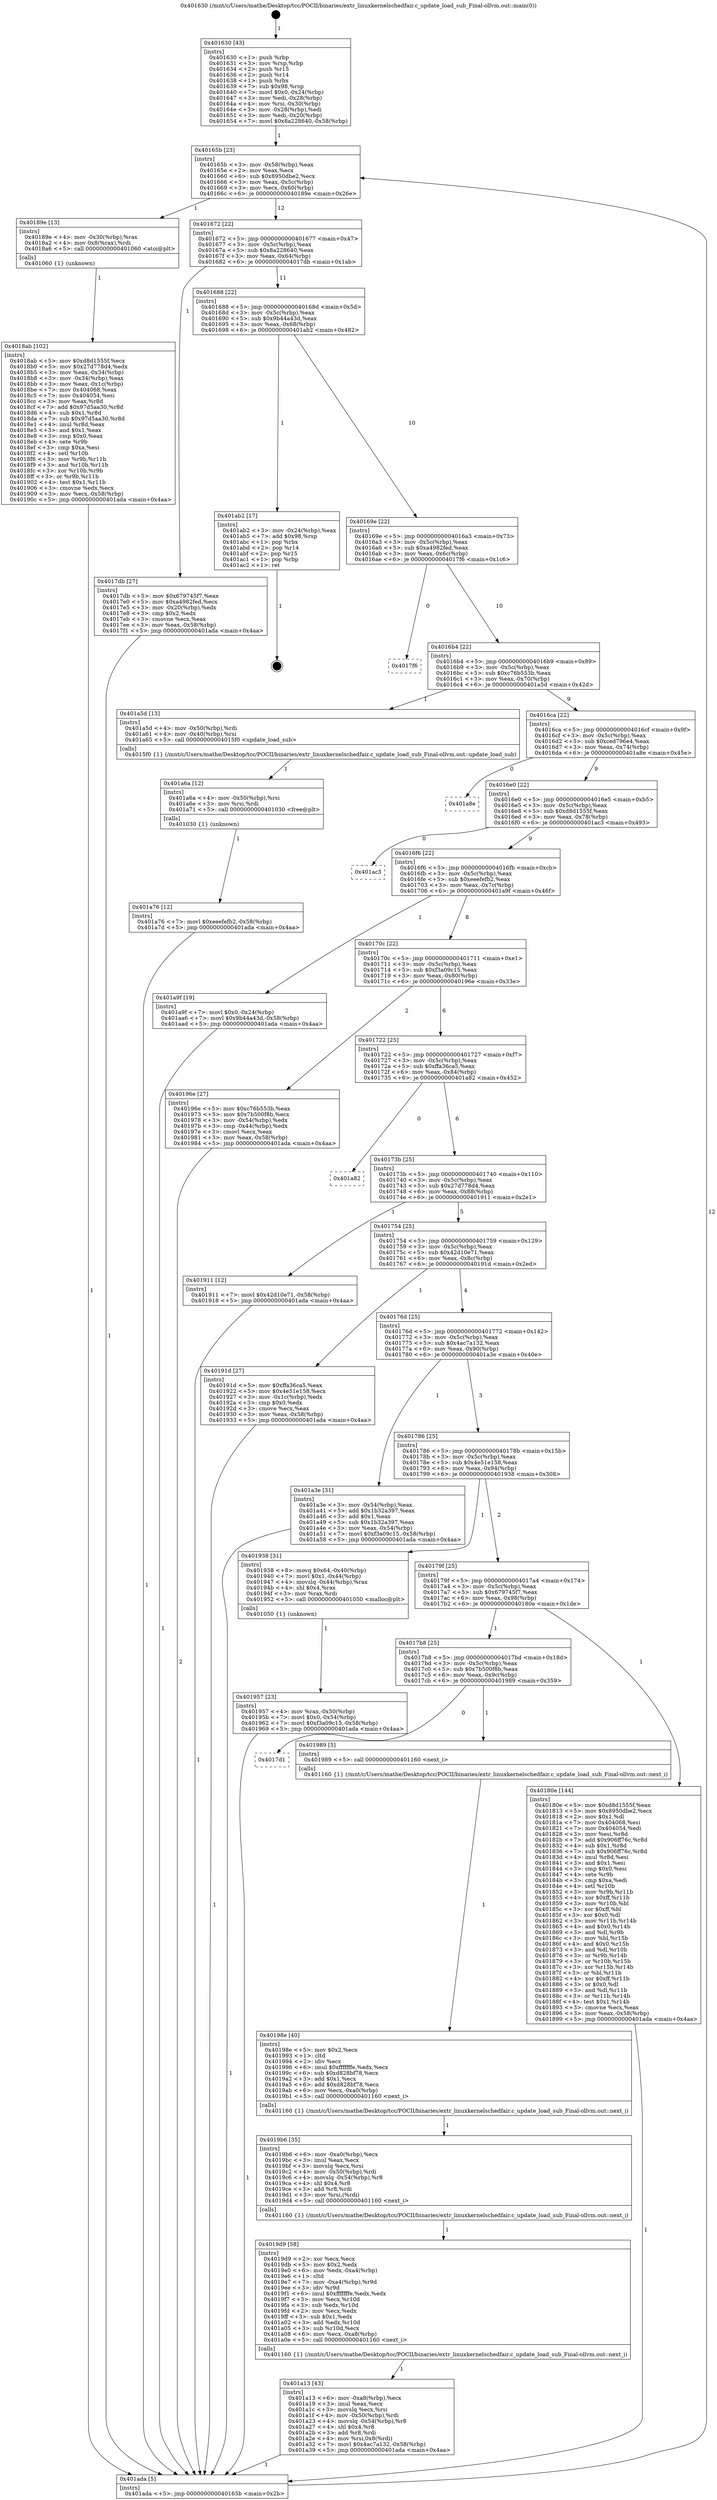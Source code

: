 digraph "0x401630" {
  label = "0x401630 (/mnt/c/Users/mathe/Desktop/tcc/POCII/binaries/extr_linuxkernelschedfair.c_update_load_sub_Final-ollvm.out::main(0))"
  labelloc = "t"
  node[shape=record]

  Entry [label="",width=0.3,height=0.3,shape=circle,fillcolor=black,style=filled]
  "0x40165b" [label="{
     0x40165b [23]\l
     | [instrs]\l
     &nbsp;&nbsp;0x40165b \<+3\>: mov -0x58(%rbp),%eax\l
     &nbsp;&nbsp;0x40165e \<+2\>: mov %eax,%ecx\l
     &nbsp;&nbsp;0x401660 \<+6\>: sub $0x8950dbe2,%ecx\l
     &nbsp;&nbsp;0x401666 \<+3\>: mov %eax,-0x5c(%rbp)\l
     &nbsp;&nbsp;0x401669 \<+3\>: mov %ecx,-0x60(%rbp)\l
     &nbsp;&nbsp;0x40166c \<+6\>: je 000000000040189e \<main+0x26e\>\l
  }"]
  "0x40189e" [label="{
     0x40189e [13]\l
     | [instrs]\l
     &nbsp;&nbsp;0x40189e \<+4\>: mov -0x30(%rbp),%rax\l
     &nbsp;&nbsp;0x4018a2 \<+4\>: mov 0x8(%rax),%rdi\l
     &nbsp;&nbsp;0x4018a6 \<+5\>: call 0000000000401060 \<atoi@plt\>\l
     | [calls]\l
     &nbsp;&nbsp;0x401060 \{1\} (unknown)\l
  }"]
  "0x401672" [label="{
     0x401672 [22]\l
     | [instrs]\l
     &nbsp;&nbsp;0x401672 \<+5\>: jmp 0000000000401677 \<main+0x47\>\l
     &nbsp;&nbsp;0x401677 \<+3\>: mov -0x5c(%rbp),%eax\l
     &nbsp;&nbsp;0x40167a \<+5\>: sub $0x8a228640,%eax\l
     &nbsp;&nbsp;0x40167f \<+3\>: mov %eax,-0x64(%rbp)\l
     &nbsp;&nbsp;0x401682 \<+6\>: je 00000000004017db \<main+0x1ab\>\l
  }"]
  Exit [label="",width=0.3,height=0.3,shape=circle,fillcolor=black,style=filled,peripheries=2]
  "0x4017db" [label="{
     0x4017db [27]\l
     | [instrs]\l
     &nbsp;&nbsp;0x4017db \<+5\>: mov $0x679745f7,%eax\l
     &nbsp;&nbsp;0x4017e0 \<+5\>: mov $0xa4982fed,%ecx\l
     &nbsp;&nbsp;0x4017e5 \<+3\>: mov -0x20(%rbp),%edx\l
     &nbsp;&nbsp;0x4017e8 \<+3\>: cmp $0x2,%edx\l
     &nbsp;&nbsp;0x4017eb \<+3\>: cmovne %ecx,%eax\l
     &nbsp;&nbsp;0x4017ee \<+3\>: mov %eax,-0x58(%rbp)\l
     &nbsp;&nbsp;0x4017f1 \<+5\>: jmp 0000000000401ada \<main+0x4aa\>\l
  }"]
  "0x401688" [label="{
     0x401688 [22]\l
     | [instrs]\l
     &nbsp;&nbsp;0x401688 \<+5\>: jmp 000000000040168d \<main+0x5d\>\l
     &nbsp;&nbsp;0x40168d \<+3\>: mov -0x5c(%rbp),%eax\l
     &nbsp;&nbsp;0x401690 \<+5\>: sub $0x9b44a43d,%eax\l
     &nbsp;&nbsp;0x401695 \<+3\>: mov %eax,-0x68(%rbp)\l
     &nbsp;&nbsp;0x401698 \<+6\>: je 0000000000401ab2 \<main+0x482\>\l
  }"]
  "0x401ada" [label="{
     0x401ada [5]\l
     | [instrs]\l
     &nbsp;&nbsp;0x401ada \<+5\>: jmp 000000000040165b \<main+0x2b\>\l
  }"]
  "0x401630" [label="{
     0x401630 [43]\l
     | [instrs]\l
     &nbsp;&nbsp;0x401630 \<+1\>: push %rbp\l
     &nbsp;&nbsp;0x401631 \<+3\>: mov %rsp,%rbp\l
     &nbsp;&nbsp;0x401634 \<+2\>: push %r15\l
     &nbsp;&nbsp;0x401636 \<+2\>: push %r14\l
     &nbsp;&nbsp;0x401638 \<+1\>: push %rbx\l
     &nbsp;&nbsp;0x401639 \<+7\>: sub $0x98,%rsp\l
     &nbsp;&nbsp;0x401640 \<+7\>: movl $0x0,-0x24(%rbp)\l
     &nbsp;&nbsp;0x401647 \<+3\>: mov %edi,-0x28(%rbp)\l
     &nbsp;&nbsp;0x40164a \<+4\>: mov %rsi,-0x30(%rbp)\l
     &nbsp;&nbsp;0x40164e \<+3\>: mov -0x28(%rbp),%edi\l
     &nbsp;&nbsp;0x401651 \<+3\>: mov %edi,-0x20(%rbp)\l
     &nbsp;&nbsp;0x401654 \<+7\>: movl $0x8a228640,-0x58(%rbp)\l
  }"]
  "0x401a76" [label="{
     0x401a76 [12]\l
     | [instrs]\l
     &nbsp;&nbsp;0x401a76 \<+7\>: movl $0xeeefefb2,-0x58(%rbp)\l
     &nbsp;&nbsp;0x401a7d \<+5\>: jmp 0000000000401ada \<main+0x4aa\>\l
  }"]
  "0x401ab2" [label="{
     0x401ab2 [17]\l
     | [instrs]\l
     &nbsp;&nbsp;0x401ab2 \<+3\>: mov -0x24(%rbp),%eax\l
     &nbsp;&nbsp;0x401ab5 \<+7\>: add $0x98,%rsp\l
     &nbsp;&nbsp;0x401abc \<+1\>: pop %rbx\l
     &nbsp;&nbsp;0x401abd \<+2\>: pop %r14\l
     &nbsp;&nbsp;0x401abf \<+2\>: pop %r15\l
     &nbsp;&nbsp;0x401ac1 \<+1\>: pop %rbp\l
     &nbsp;&nbsp;0x401ac2 \<+1\>: ret\l
  }"]
  "0x40169e" [label="{
     0x40169e [22]\l
     | [instrs]\l
     &nbsp;&nbsp;0x40169e \<+5\>: jmp 00000000004016a3 \<main+0x73\>\l
     &nbsp;&nbsp;0x4016a3 \<+3\>: mov -0x5c(%rbp),%eax\l
     &nbsp;&nbsp;0x4016a6 \<+5\>: sub $0xa4982fed,%eax\l
     &nbsp;&nbsp;0x4016ab \<+3\>: mov %eax,-0x6c(%rbp)\l
     &nbsp;&nbsp;0x4016ae \<+6\>: je 00000000004017f6 \<main+0x1c6\>\l
  }"]
  "0x401a6a" [label="{
     0x401a6a [12]\l
     | [instrs]\l
     &nbsp;&nbsp;0x401a6a \<+4\>: mov -0x50(%rbp),%rsi\l
     &nbsp;&nbsp;0x401a6e \<+3\>: mov %rsi,%rdi\l
     &nbsp;&nbsp;0x401a71 \<+5\>: call 0000000000401030 \<free@plt\>\l
     | [calls]\l
     &nbsp;&nbsp;0x401030 \{1\} (unknown)\l
  }"]
  "0x4017f6" [label="{
     0x4017f6\l
  }", style=dashed]
  "0x4016b4" [label="{
     0x4016b4 [22]\l
     | [instrs]\l
     &nbsp;&nbsp;0x4016b4 \<+5\>: jmp 00000000004016b9 \<main+0x89\>\l
     &nbsp;&nbsp;0x4016b9 \<+3\>: mov -0x5c(%rbp),%eax\l
     &nbsp;&nbsp;0x4016bc \<+5\>: sub $0xc76b553b,%eax\l
     &nbsp;&nbsp;0x4016c1 \<+3\>: mov %eax,-0x70(%rbp)\l
     &nbsp;&nbsp;0x4016c4 \<+6\>: je 0000000000401a5d \<main+0x42d\>\l
  }"]
  "0x401a13" [label="{
     0x401a13 [43]\l
     | [instrs]\l
     &nbsp;&nbsp;0x401a13 \<+6\>: mov -0xa8(%rbp),%ecx\l
     &nbsp;&nbsp;0x401a19 \<+3\>: imul %eax,%ecx\l
     &nbsp;&nbsp;0x401a1c \<+3\>: movslq %ecx,%rsi\l
     &nbsp;&nbsp;0x401a1f \<+4\>: mov -0x50(%rbp),%rdi\l
     &nbsp;&nbsp;0x401a23 \<+4\>: movslq -0x54(%rbp),%r8\l
     &nbsp;&nbsp;0x401a27 \<+4\>: shl $0x4,%r8\l
     &nbsp;&nbsp;0x401a2b \<+3\>: add %r8,%rdi\l
     &nbsp;&nbsp;0x401a2e \<+4\>: mov %rsi,0x8(%rdi)\l
     &nbsp;&nbsp;0x401a32 \<+7\>: movl $0x4ac7a132,-0x58(%rbp)\l
     &nbsp;&nbsp;0x401a39 \<+5\>: jmp 0000000000401ada \<main+0x4aa\>\l
  }"]
  "0x401a5d" [label="{
     0x401a5d [13]\l
     | [instrs]\l
     &nbsp;&nbsp;0x401a5d \<+4\>: mov -0x50(%rbp),%rdi\l
     &nbsp;&nbsp;0x401a61 \<+4\>: mov -0x40(%rbp),%rsi\l
     &nbsp;&nbsp;0x401a65 \<+5\>: call 00000000004015f0 \<update_load_sub\>\l
     | [calls]\l
     &nbsp;&nbsp;0x4015f0 \{1\} (/mnt/c/Users/mathe/Desktop/tcc/POCII/binaries/extr_linuxkernelschedfair.c_update_load_sub_Final-ollvm.out::update_load_sub)\l
  }"]
  "0x4016ca" [label="{
     0x4016ca [22]\l
     | [instrs]\l
     &nbsp;&nbsp;0x4016ca \<+5\>: jmp 00000000004016cf \<main+0x9f\>\l
     &nbsp;&nbsp;0x4016cf \<+3\>: mov -0x5c(%rbp),%eax\l
     &nbsp;&nbsp;0x4016d2 \<+5\>: sub $0xced796e4,%eax\l
     &nbsp;&nbsp;0x4016d7 \<+3\>: mov %eax,-0x74(%rbp)\l
     &nbsp;&nbsp;0x4016da \<+6\>: je 0000000000401a8e \<main+0x45e\>\l
  }"]
  "0x4019d9" [label="{
     0x4019d9 [58]\l
     | [instrs]\l
     &nbsp;&nbsp;0x4019d9 \<+2\>: xor %ecx,%ecx\l
     &nbsp;&nbsp;0x4019db \<+5\>: mov $0x2,%edx\l
     &nbsp;&nbsp;0x4019e0 \<+6\>: mov %edx,-0xa4(%rbp)\l
     &nbsp;&nbsp;0x4019e6 \<+1\>: cltd\l
     &nbsp;&nbsp;0x4019e7 \<+7\>: mov -0xa4(%rbp),%r9d\l
     &nbsp;&nbsp;0x4019ee \<+3\>: idiv %r9d\l
     &nbsp;&nbsp;0x4019f1 \<+6\>: imul $0xfffffffe,%edx,%edx\l
     &nbsp;&nbsp;0x4019f7 \<+3\>: mov %ecx,%r10d\l
     &nbsp;&nbsp;0x4019fa \<+3\>: sub %edx,%r10d\l
     &nbsp;&nbsp;0x4019fd \<+2\>: mov %ecx,%edx\l
     &nbsp;&nbsp;0x4019ff \<+3\>: sub $0x1,%edx\l
     &nbsp;&nbsp;0x401a02 \<+3\>: add %edx,%r10d\l
     &nbsp;&nbsp;0x401a05 \<+3\>: sub %r10d,%ecx\l
     &nbsp;&nbsp;0x401a08 \<+6\>: mov %ecx,-0xa8(%rbp)\l
     &nbsp;&nbsp;0x401a0e \<+5\>: call 0000000000401160 \<next_i\>\l
     | [calls]\l
     &nbsp;&nbsp;0x401160 \{1\} (/mnt/c/Users/mathe/Desktop/tcc/POCII/binaries/extr_linuxkernelschedfair.c_update_load_sub_Final-ollvm.out::next_i)\l
  }"]
  "0x401a8e" [label="{
     0x401a8e\l
  }", style=dashed]
  "0x4016e0" [label="{
     0x4016e0 [22]\l
     | [instrs]\l
     &nbsp;&nbsp;0x4016e0 \<+5\>: jmp 00000000004016e5 \<main+0xb5\>\l
     &nbsp;&nbsp;0x4016e5 \<+3\>: mov -0x5c(%rbp),%eax\l
     &nbsp;&nbsp;0x4016e8 \<+5\>: sub $0xd8d1555f,%eax\l
     &nbsp;&nbsp;0x4016ed \<+3\>: mov %eax,-0x78(%rbp)\l
     &nbsp;&nbsp;0x4016f0 \<+6\>: je 0000000000401ac3 \<main+0x493\>\l
  }"]
  "0x4019b6" [label="{
     0x4019b6 [35]\l
     | [instrs]\l
     &nbsp;&nbsp;0x4019b6 \<+6\>: mov -0xa0(%rbp),%ecx\l
     &nbsp;&nbsp;0x4019bc \<+3\>: imul %eax,%ecx\l
     &nbsp;&nbsp;0x4019bf \<+3\>: movslq %ecx,%rsi\l
     &nbsp;&nbsp;0x4019c2 \<+4\>: mov -0x50(%rbp),%rdi\l
     &nbsp;&nbsp;0x4019c6 \<+4\>: movslq -0x54(%rbp),%r8\l
     &nbsp;&nbsp;0x4019ca \<+4\>: shl $0x4,%r8\l
     &nbsp;&nbsp;0x4019ce \<+3\>: add %r8,%rdi\l
     &nbsp;&nbsp;0x4019d1 \<+3\>: mov %rsi,(%rdi)\l
     &nbsp;&nbsp;0x4019d4 \<+5\>: call 0000000000401160 \<next_i\>\l
     | [calls]\l
     &nbsp;&nbsp;0x401160 \{1\} (/mnt/c/Users/mathe/Desktop/tcc/POCII/binaries/extr_linuxkernelschedfair.c_update_load_sub_Final-ollvm.out::next_i)\l
  }"]
  "0x401ac3" [label="{
     0x401ac3\l
  }", style=dashed]
  "0x4016f6" [label="{
     0x4016f6 [22]\l
     | [instrs]\l
     &nbsp;&nbsp;0x4016f6 \<+5\>: jmp 00000000004016fb \<main+0xcb\>\l
     &nbsp;&nbsp;0x4016fb \<+3\>: mov -0x5c(%rbp),%eax\l
     &nbsp;&nbsp;0x4016fe \<+5\>: sub $0xeeefefb2,%eax\l
     &nbsp;&nbsp;0x401703 \<+3\>: mov %eax,-0x7c(%rbp)\l
     &nbsp;&nbsp;0x401706 \<+6\>: je 0000000000401a9f \<main+0x46f\>\l
  }"]
  "0x40198e" [label="{
     0x40198e [40]\l
     | [instrs]\l
     &nbsp;&nbsp;0x40198e \<+5\>: mov $0x2,%ecx\l
     &nbsp;&nbsp;0x401993 \<+1\>: cltd\l
     &nbsp;&nbsp;0x401994 \<+2\>: idiv %ecx\l
     &nbsp;&nbsp;0x401996 \<+6\>: imul $0xfffffffe,%edx,%ecx\l
     &nbsp;&nbsp;0x40199c \<+6\>: sub $0xd828bf78,%ecx\l
     &nbsp;&nbsp;0x4019a2 \<+3\>: add $0x1,%ecx\l
     &nbsp;&nbsp;0x4019a5 \<+6\>: add $0xd828bf78,%ecx\l
     &nbsp;&nbsp;0x4019ab \<+6\>: mov %ecx,-0xa0(%rbp)\l
     &nbsp;&nbsp;0x4019b1 \<+5\>: call 0000000000401160 \<next_i\>\l
     | [calls]\l
     &nbsp;&nbsp;0x401160 \{1\} (/mnt/c/Users/mathe/Desktop/tcc/POCII/binaries/extr_linuxkernelschedfair.c_update_load_sub_Final-ollvm.out::next_i)\l
  }"]
  "0x401a9f" [label="{
     0x401a9f [19]\l
     | [instrs]\l
     &nbsp;&nbsp;0x401a9f \<+7\>: movl $0x0,-0x24(%rbp)\l
     &nbsp;&nbsp;0x401aa6 \<+7\>: movl $0x9b44a43d,-0x58(%rbp)\l
     &nbsp;&nbsp;0x401aad \<+5\>: jmp 0000000000401ada \<main+0x4aa\>\l
  }"]
  "0x40170c" [label="{
     0x40170c [22]\l
     | [instrs]\l
     &nbsp;&nbsp;0x40170c \<+5\>: jmp 0000000000401711 \<main+0xe1\>\l
     &nbsp;&nbsp;0x401711 \<+3\>: mov -0x5c(%rbp),%eax\l
     &nbsp;&nbsp;0x401714 \<+5\>: sub $0xf3a09c15,%eax\l
     &nbsp;&nbsp;0x401719 \<+3\>: mov %eax,-0x80(%rbp)\l
     &nbsp;&nbsp;0x40171c \<+6\>: je 000000000040196e \<main+0x33e\>\l
  }"]
  "0x4017d1" [label="{
     0x4017d1\l
  }", style=dashed]
  "0x40196e" [label="{
     0x40196e [27]\l
     | [instrs]\l
     &nbsp;&nbsp;0x40196e \<+5\>: mov $0xc76b553b,%eax\l
     &nbsp;&nbsp;0x401973 \<+5\>: mov $0x7b500f8b,%ecx\l
     &nbsp;&nbsp;0x401978 \<+3\>: mov -0x54(%rbp),%edx\l
     &nbsp;&nbsp;0x40197b \<+3\>: cmp -0x44(%rbp),%edx\l
     &nbsp;&nbsp;0x40197e \<+3\>: cmovl %ecx,%eax\l
     &nbsp;&nbsp;0x401981 \<+3\>: mov %eax,-0x58(%rbp)\l
     &nbsp;&nbsp;0x401984 \<+5\>: jmp 0000000000401ada \<main+0x4aa\>\l
  }"]
  "0x401722" [label="{
     0x401722 [25]\l
     | [instrs]\l
     &nbsp;&nbsp;0x401722 \<+5\>: jmp 0000000000401727 \<main+0xf7\>\l
     &nbsp;&nbsp;0x401727 \<+3\>: mov -0x5c(%rbp),%eax\l
     &nbsp;&nbsp;0x40172a \<+5\>: sub $0xffa36ca5,%eax\l
     &nbsp;&nbsp;0x40172f \<+6\>: mov %eax,-0x84(%rbp)\l
     &nbsp;&nbsp;0x401735 \<+6\>: je 0000000000401a82 \<main+0x452\>\l
  }"]
  "0x401989" [label="{
     0x401989 [5]\l
     | [instrs]\l
     &nbsp;&nbsp;0x401989 \<+5\>: call 0000000000401160 \<next_i\>\l
     | [calls]\l
     &nbsp;&nbsp;0x401160 \{1\} (/mnt/c/Users/mathe/Desktop/tcc/POCII/binaries/extr_linuxkernelschedfair.c_update_load_sub_Final-ollvm.out::next_i)\l
  }"]
  "0x401a82" [label="{
     0x401a82\l
  }", style=dashed]
  "0x40173b" [label="{
     0x40173b [25]\l
     | [instrs]\l
     &nbsp;&nbsp;0x40173b \<+5\>: jmp 0000000000401740 \<main+0x110\>\l
     &nbsp;&nbsp;0x401740 \<+3\>: mov -0x5c(%rbp),%eax\l
     &nbsp;&nbsp;0x401743 \<+5\>: sub $0x27d778d4,%eax\l
     &nbsp;&nbsp;0x401748 \<+6\>: mov %eax,-0x88(%rbp)\l
     &nbsp;&nbsp;0x40174e \<+6\>: je 0000000000401911 \<main+0x2e1\>\l
  }"]
  "0x401957" [label="{
     0x401957 [23]\l
     | [instrs]\l
     &nbsp;&nbsp;0x401957 \<+4\>: mov %rax,-0x50(%rbp)\l
     &nbsp;&nbsp;0x40195b \<+7\>: movl $0x0,-0x54(%rbp)\l
     &nbsp;&nbsp;0x401962 \<+7\>: movl $0xf3a09c15,-0x58(%rbp)\l
     &nbsp;&nbsp;0x401969 \<+5\>: jmp 0000000000401ada \<main+0x4aa\>\l
  }"]
  "0x401911" [label="{
     0x401911 [12]\l
     | [instrs]\l
     &nbsp;&nbsp;0x401911 \<+7\>: movl $0x42d10e71,-0x58(%rbp)\l
     &nbsp;&nbsp;0x401918 \<+5\>: jmp 0000000000401ada \<main+0x4aa\>\l
  }"]
  "0x401754" [label="{
     0x401754 [25]\l
     | [instrs]\l
     &nbsp;&nbsp;0x401754 \<+5\>: jmp 0000000000401759 \<main+0x129\>\l
     &nbsp;&nbsp;0x401759 \<+3\>: mov -0x5c(%rbp),%eax\l
     &nbsp;&nbsp;0x40175c \<+5\>: sub $0x42d10e71,%eax\l
     &nbsp;&nbsp;0x401761 \<+6\>: mov %eax,-0x8c(%rbp)\l
     &nbsp;&nbsp;0x401767 \<+6\>: je 000000000040191d \<main+0x2ed\>\l
  }"]
  "0x4018ab" [label="{
     0x4018ab [102]\l
     | [instrs]\l
     &nbsp;&nbsp;0x4018ab \<+5\>: mov $0xd8d1555f,%ecx\l
     &nbsp;&nbsp;0x4018b0 \<+5\>: mov $0x27d778d4,%edx\l
     &nbsp;&nbsp;0x4018b5 \<+3\>: mov %eax,-0x34(%rbp)\l
     &nbsp;&nbsp;0x4018b8 \<+3\>: mov -0x34(%rbp),%eax\l
     &nbsp;&nbsp;0x4018bb \<+3\>: mov %eax,-0x1c(%rbp)\l
     &nbsp;&nbsp;0x4018be \<+7\>: mov 0x404068,%eax\l
     &nbsp;&nbsp;0x4018c5 \<+7\>: mov 0x404054,%esi\l
     &nbsp;&nbsp;0x4018cc \<+3\>: mov %eax,%r8d\l
     &nbsp;&nbsp;0x4018cf \<+7\>: add $0x97d5aa30,%r8d\l
     &nbsp;&nbsp;0x4018d6 \<+4\>: sub $0x1,%r8d\l
     &nbsp;&nbsp;0x4018da \<+7\>: sub $0x97d5aa30,%r8d\l
     &nbsp;&nbsp;0x4018e1 \<+4\>: imul %r8d,%eax\l
     &nbsp;&nbsp;0x4018e5 \<+3\>: and $0x1,%eax\l
     &nbsp;&nbsp;0x4018e8 \<+3\>: cmp $0x0,%eax\l
     &nbsp;&nbsp;0x4018eb \<+4\>: sete %r9b\l
     &nbsp;&nbsp;0x4018ef \<+3\>: cmp $0xa,%esi\l
     &nbsp;&nbsp;0x4018f2 \<+4\>: setl %r10b\l
     &nbsp;&nbsp;0x4018f6 \<+3\>: mov %r9b,%r11b\l
     &nbsp;&nbsp;0x4018f9 \<+3\>: and %r10b,%r11b\l
     &nbsp;&nbsp;0x4018fc \<+3\>: xor %r10b,%r9b\l
     &nbsp;&nbsp;0x4018ff \<+3\>: or %r9b,%r11b\l
     &nbsp;&nbsp;0x401902 \<+4\>: test $0x1,%r11b\l
     &nbsp;&nbsp;0x401906 \<+3\>: cmovne %edx,%ecx\l
     &nbsp;&nbsp;0x401909 \<+3\>: mov %ecx,-0x58(%rbp)\l
     &nbsp;&nbsp;0x40190c \<+5\>: jmp 0000000000401ada \<main+0x4aa\>\l
  }"]
  "0x40191d" [label="{
     0x40191d [27]\l
     | [instrs]\l
     &nbsp;&nbsp;0x40191d \<+5\>: mov $0xffa36ca5,%eax\l
     &nbsp;&nbsp;0x401922 \<+5\>: mov $0x4e51e158,%ecx\l
     &nbsp;&nbsp;0x401927 \<+3\>: mov -0x1c(%rbp),%edx\l
     &nbsp;&nbsp;0x40192a \<+3\>: cmp $0x0,%edx\l
     &nbsp;&nbsp;0x40192d \<+3\>: cmove %ecx,%eax\l
     &nbsp;&nbsp;0x401930 \<+3\>: mov %eax,-0x58(%rbp)\l
     &nbsp;&nbsp;0x401933 \<+5\>: jmp 0000000000401ada \<main+0x4aa\>\l
  }"]
  "0x40176d" [label="{
     0x40176d [25]\l
     | [instrs]\l
     &nbsp;&nbsp;0x40176d \<+5\>: jmp 0000000000401772 \<main+0x142\>\l
     &nbsp;&nbsp;0x401772 \<+3\>: mov -0x5c(%rbp),%eax\l
     &nbsp;&nbsp;0x401775 \<+5\>: sub $0x4ac7a132,%eax\l
     &nbsp;&nbsp;0x40177a \<+6\>: mov %eax,-0x90(%rbp)\l
     &nbsp;&nbsp;0x401780 \<+6\>: je 0000000000401a3e \<main+0x40e\>\l
  }"]
  "0x4017b8" [label="{
     0x4017b8 [25]\l
     | [instrs]\l
     &nbsp;&nbsp;0x4017b8 \<+5\>: jmp 00000000004017bd \<main+0x18d\>\l
     &nbsp;&nbsp;0x4017bd \<+3\>: mov -0x5c(%rbp),%eax\l
     &nbsp;&nbsp;0x4017c0 \<+5\>: sub $0x7b500f8b,%eax\l
     &nbsp;&nbsp;0x4017c5 \<+6\>: mov %eax,-0x9c(%rbp)\l
     &nbsp;&nbsp;0x4017cb \<+6\>: je 0000000000401989 \<main+0x359\>\l
  }"]
  "0x401a3e" [label="{
     0x401a3e [31]\l
     | [instrs]\l
     &nbsp;&nbsp;0x401a3e \<+3\>: mov -0x54(%rbp),%eax\l
     &nbsp;&nbsp;0x401a41 \<+5\>: add $0x1b32a397,%eax\l
     &nbsp;&nbsp;0x401a46 \<+3\>: add $0x1,%eax\l
     &nbsp;&nbsp;0x401a49 \<+5\>: sub $0x1b32a397,%eax\l
     &nbsp;&nbsp;0x401a4e \<+3\>: mov %eax,-0x54(%rbp)\l
     &nbsp;&nbsp;0x401a51 \<+7\>: movl $0xf3a09c15,-0x58(%rbp)\l
     &nbsp;&nbsp;0x401a58 \<+5\>: jmp 0000000000401ada \<main+0x4aa\>\l
  }"]
  "0x401786" [label="{
     0x401786 [25]\l
     | [instrs]\l
     &nbsp;&nbsp;0x401786 \<+5\>: jmp 000000000040178b \<main+0x15b\>\l
     &nbsp;&nbsp;0x40178b \<+3\>: mov -0x5c(%rbp),%eax\l
     &nbsp;&nbsp;0x40178e \<+5\>: sub $0x4e51e158,%eax\l
     &nbsp;&nbsp;0x401793 \<+6\>: mov %eax,-0x94(%rbp)\l
     &nbsp;&nbsp;0x401799 \<+6\>: je 0000000000401938 \<main+0x308\>\l
  }"]
  "0x40180e" [label="{
     0x40180e [144]\l
     | [instrs]\l
     &nbsp;&nbsp;0x40180e \<+5\>: mov $0xd8d1555f,%eax\l
     &nbsp;&nbsp;0x401813 \<+5\>: mov $0x8950dbe2,%ecx\l
     &nbsp;&nbsp;0x401818 \<+2\>: mov $0x1,%dl\l
     &nbsp;&nbsp;0x40181a \<+7\>: mov 0x404068,%esi\l
     &nbsp;&nbsp;0x401821 \<+7\>: mov 0x404054,%edi\l
     &nbsp;&nbsp;0x401828 \<+3\>: mov %esi,%r8d\l
     &nbsp;&nbsp;0x40182b \<+7\>: add $0x906ff76c,%r8d\l
     &nbsp;&nbsp;0x401832 \<+4\>: sub $0x1,%r8d\l
     &nbsp;&nbsp;0x401836 \<+7\>: sub $0x906ff76c,%r8d\l
     &nbsp;&nbsp;0x40183d \<+4\>: imul %r8d,%esi\l
     &nbsp;&nbsp;0x401841 \<+3\>: and $0x1,%esi\l
     &nbsp;&nbsp;0x401844 \<+3\>: cmp $0x0,%esi\l
     &nbsp;&nbsp;0x401847 \<+4\>: sete %r9b\l
     &nbsp;&nbsp;0x40184b \<+3\>: cmp $0xa,%edi\l
     &nbsp;&nbsp;0x40184e \<+4\>: setl %r10b\l
     &nbsp;&nbsp;0x401852 \<+3\>: mov %r9b,%r11b\l
     &nbsp;&nbsp;0x401855 \<+4\>: xor $0xff,%r11b\l
     &nbsp;&nbsp;0x401859 \<+3\>: mov %r10b,%bl\l
     &nbsp;&nbsp;0x40185c \<+3\>: xor $0xff,%bl\l
     &nbsp;&nbsp;0x40185f \<+3\>: xor $0x0,%dl\l
     &nbsp;&nbsp;0x401862 \<+3\>: mov %r11b,%r14b\l
     &nbsp;&nbsp;0x401865 \<+4\>: and $0x0,%r14b\l
     &nbsp;&nbsp;0x401869 \<+3\>: and %dl,%r9b\l
     &nbsp;&nbsp;0x40186c \<+3\>: mov %bl,%r15b\l
     &nbsp;&nbsp;0x40186f \<+4\>: and $0x0,%r15b\l
     &nbsp;&nbsp;0x401873 \<+3\>: and %dl,%r10b\l
     &nbsp;&nbsp;0x401876 \<+3\>: or %r9b,%r14b\l
     &nbsp;&nbsp;0x401879 \<+3\>: or %r10b,%r15b\l
     &nbsp;&nbsp;0x40187c \<+3\>: xor %r15b,%r14b\l
     &nbsp;&nbsp;0x40187f \<+3\>: or %bl,%r11b\l
     &nbsp;&nbsp;0x401882 \<+4\>: xor $0xff,%r11b\l
     &nbsp;&nbsp;0x401886 \<+3\>: or $0x0,%dl\l
     &nbsp;&nbsp;0x401889 \<+3\>: and %dl,%r11b\l
     &nbsp;&nbsp;0x40188c \<+3\>: or %r11b,%r14b\l
     &nbsp;&nbsp;0x40188f \<+4\>: test $0x1,%r14b\l
     &nbsp;&nbsp;0x401893 \<+3\>: cmovne %ecx,%eax\l
     &nbsp;&nbsp;0x401896 \<+3\>: mov %eax,-0x58(%rbp)\l
     &nbsp;&nbsp;0x401899 \<+5\>: jmp 0000000000401ada \<main+0x4aa\>\l
  }"]
  "0x401938" [label="{
     0x401938 [31]\l
     | [instrs]\l
     &nbsp;&nbsp;0x401938 \<+8\>: movq $0x64,-0x40(%rbp)\l
     &nbsp;&nbsp;0x401940 \<+7\>: movl $0x1,-0x44(%rbp)\l
     &nbsp;&nbsp;0x401947 \<+4\>: movslq -0x44(%rbp),%rax\l
     &nbsp;&nbsp;0x40194b \<+4\>: shl $0x4,%rax\l
     &nbsp;&nbsp;0x40194f \<+3\>: mov %rax,%rdi\l
     &nbsp;&nbsp;0x401952 \<+5\>: call 0000000000401050 \<malloc@plt\>\l
     | [calls]\l
     &nbsp;&nbsp;0x401050 \{1\} (unknown)\l
  }"]
  "0x40179f" [label="{
     0x40179f [25]\l
     | [instrs]\l
     &nbsp;&nbsp;0x40179f \<+5\>: jmp 00000000004017a4 \<main+0x174\>\l
     &nbsp;&nbsp;0x4017a4 \<+3\>: mov -0x5c(%rbp),%eax\l
     &nbsp;&nbsp;0x4017a7 \<+5\>: sub $0x679745f7,%eax\l
     &nbsp;&nbsp;0x4017ac \<+6\>: mov %eax,-0x98(%rbp)\l
     &nbsp;&nbsp;0x4017b2 \<+6\>: je 000000000040180e \<main+0x1de\>\l
  }"]
  Entry -> "0x401630" [label=" 1"]
  "0x40165b" -> "0x40189e" [label=" 1"]
  "0x40165b" -> "0x401672" [label=" 12"]
  "0x401ab2" -> Exit [label=" 1"]
  "0x401672" -> "0x4017db" [label=" 1"]
  "0x401672" -> "0x401688" [label=" 11"]
  "0x4017db" -> "0x401ada" [label=" 1"]
  "0x401630" -> "0x40165b" [label=" 1"]
  "0x401ada" -> "0x40165b" [label=" 12"]
  "0x401a9f" -> "0x401ada" [label=" 1"]
  "0x401688" -> "0x401ab2" [label=" 1"]
  "0x401688" -> "0x40169e" [label=" 10"]
  "0x401a76" -> "0x401ada" [label=" 1"]
  "0x40169e" -> "0x4017f6" [label=" 0"]
  "0x40169e" -> "0x4016b4" [label=" 10"]
  "0x401a6a" -> "0x401a76" [label=" 1"]
  "0x4016b4" -> "0x401a5d" [label=" 1"]
  "0x4016b4" -> "0x4016ca" [label=" 9"]
  "0x401a5d" -> "0x401a6a" [label=" 1"]
  "0x4016ca" -> "0x401a8e" [label=" 0"]
  "0x4016ca" -> "0x4016e0" [label=" 9"]
  "0x401a3e" -> "0x401ada" [label=" 1"]
  "0x4016e0" -> "0x401ac3" [label=" 0"]
  "0x4016e0" -> "0x4016f6" [label=" 9"]
  "0x401a13" -> "0x401ada" [label=" 1"]
  "0x4016f6" -> "0x401a9f" [label=" 1"]
  "0x4016f6" -> "0x40170c" [label=" 8"]
  "0x4019d9" -> "0x401a13" [label=" 1"]
  "0x40170c" -> "0x40196e" [label=" 2"]
  "0x40170c" -> "0x401722" [label=" 6"]
  "0x4019b6" -> "0x4019d9" [label=" 1"]
  "0x401722" -> "0x401a82" [label=" 0"]
  "0x401722" -> "0x40173b" [label=" 6"]
  "0x40198e" -> "0x4019b6" [label=" 1"]
  "0x40173b" -> "0x401911" [label=" 1"]
  "0x40173b" -> "0x401754" [label=" 5"]
  "0x4017b8" -> "0x4017d1" [label=" 0"]
  "0x401754" -> "0x40191d" [label=" 1"]
  "0x401754" -> "0x40176d" [label=" 4"]
  "0x4017b8" -> "0x401989" [label=" 1"]
  "0x40176d" -> "0x401a3e" [label=" 1"]
  "0x40176d" -> "0x401786" [label=" 3"]
  "0x401989" -> "0x40198e" [label=" 1"]
  "0x401786" -> "0x401938" [label=" 1"]
  "0x401786" -> "0x40179f" [label=" 2"]
  "0x40196e" -> "0x401ada" [label=" 2"]
  "0x40179f" -> "0x40180e" [label=" 1"]
  "0x40179f" -> "0x4017b8" [label=" 1"]
  "0x40180e" -> "0x401ada" [label=" 1"]
  "0x40189e" -> "0x4018ab" [label=" 1"]
  "0x4018ab" -> "0x401ada" [label=" 1"]
  "0x401911" -> "0x401ada" [label=" 1"]
  "0x40191d" -> "0x401ada" [label=" 1"]
  "0x401938" -> "0x401957" [label=" 1"]
  "0x401957" -> "0x401ada" [label=" 1"]
}
